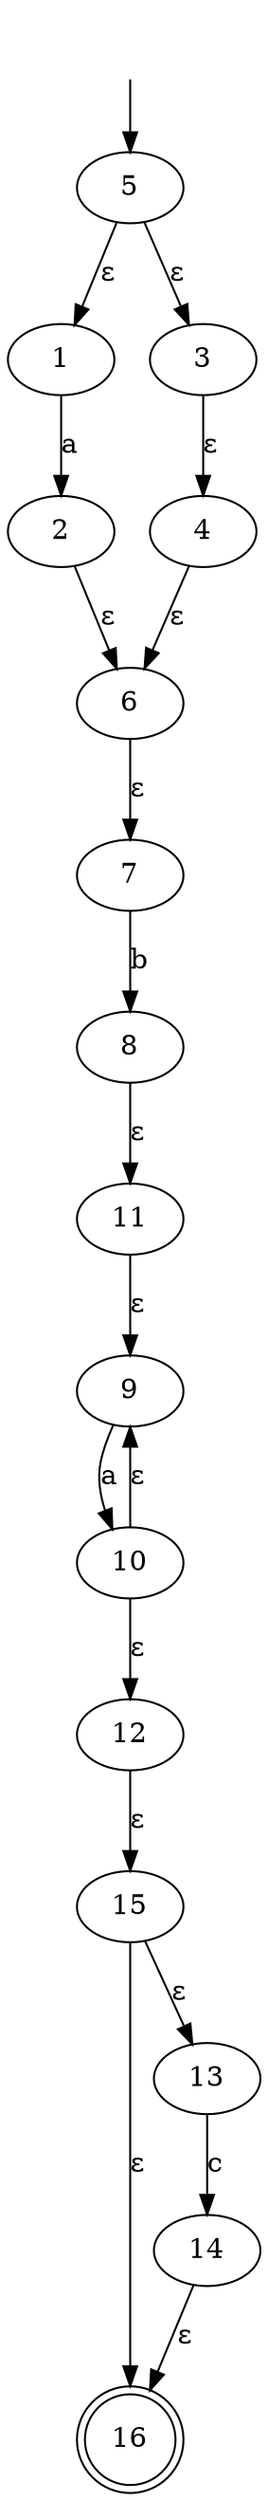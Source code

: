 digraph fa {
	5 [label=5]
	16 [label=16]
	6 [label=6]
	7 [label=7]
	1 [label=1]
	3 [label=3]
	2 [label=2]
	4 [label=4]
	8 [label=8]
	11 [label=11]
	12 [label=12]
	15 [label=15]
	9 [label=9]
	10 [label=10]
	13 [label=13]
	14 [label=14]
	5
	16 [shape=doublecircle]
	6
	7
	1
	3
	2
	4
	8
	11
	12
	15
	9
	10
	13
	14
	6 -> 7 [label="ε"]
	5 -> 1 [label="ε"]
	5 -> 3 [label="ε"]
	1 -> 2 [label=a]
	2 -> 6 [label="ε"]
	3 -> 4 [label="ε"]
	4 -> 6 [label="ε"]
	8 -> 11 [label="ε"]
	7 -> 8 [label=b]
	12 -> 15 [label="ε"]
	11 -> 9 [label="ε"]
	9 -> 10 [label=a]
	10 -> 9 [label="ε"]
	10 -> 12 [label="ε"]
	15 -> 13 [label="ε"]
	15 -> 16 [label="ε"]
	13 -> 14 [label=c]
	14 -> 16 [label="ε"]
	"" [shape=plaintext]
	"" -> 5
}

